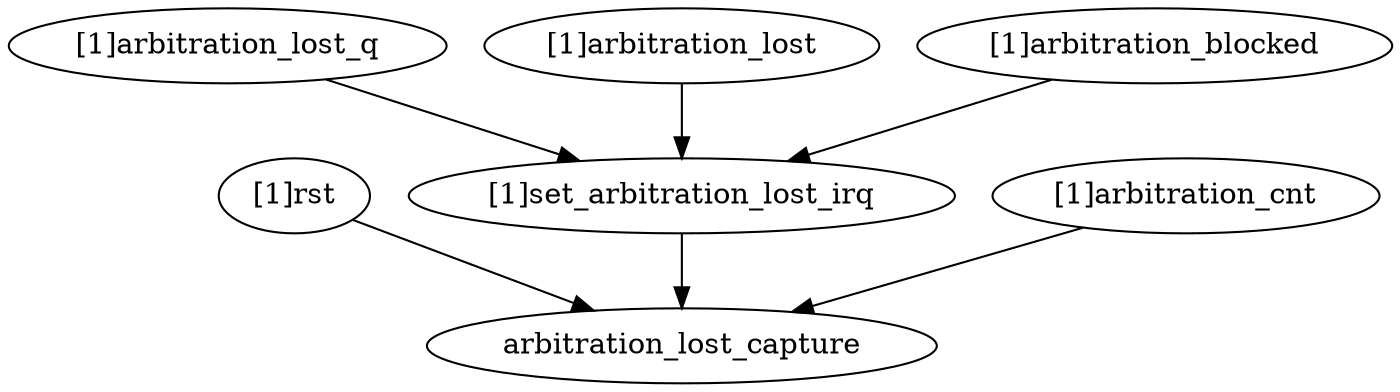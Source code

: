 strict digraph "" {
	arbitration_lost_capture	 [complexity=0,
		importance=0.00354898083198,
		rank=0.0];
	"[1]rst"	 [complexity=1,
		importance=0.00867642526032,
		rank=0.00867642526032];
	"[1]rst" -> arbitration_lost_capture;
	"[1]arbitration_lost_q"	 [complexity=5,
		importance=0.00958035510775,
		rank=0.00191607102155];
	"[1]set_arbitration_lost_irq"	 [complexity=1,
		importance=0.00785605671078,
		rank=0.00785605671078];
	"[1]arbitration_lost_q" -> "[1]set_arbitration_lost_irq";
	"[1]arbitration_lost"	 [complexity=5,
		importance=0.0109247985064,
		rank=0.00218495970129];
	"[1]arbitration_lost" -> "[1]set_arbitration_lost_irq";
	"[1]arbitration_cnt"	 [complexity=3,
		importance=0.00709981367565,
		rank=0.00236660455855];
	"[1]arbitration_cnt" -> arbitration_lost_capture;
	"[1]set_arbitration_lost_irq" -> arbitration_lost_capture;
	"[1]arbitration_blocked"	 [complexity=5,
		importance=0.0113095222622,
		rank=0.00226190445245];
	"[1]arbitration_blocked" -> "[1]set_arbitration_lost_irq";
}
